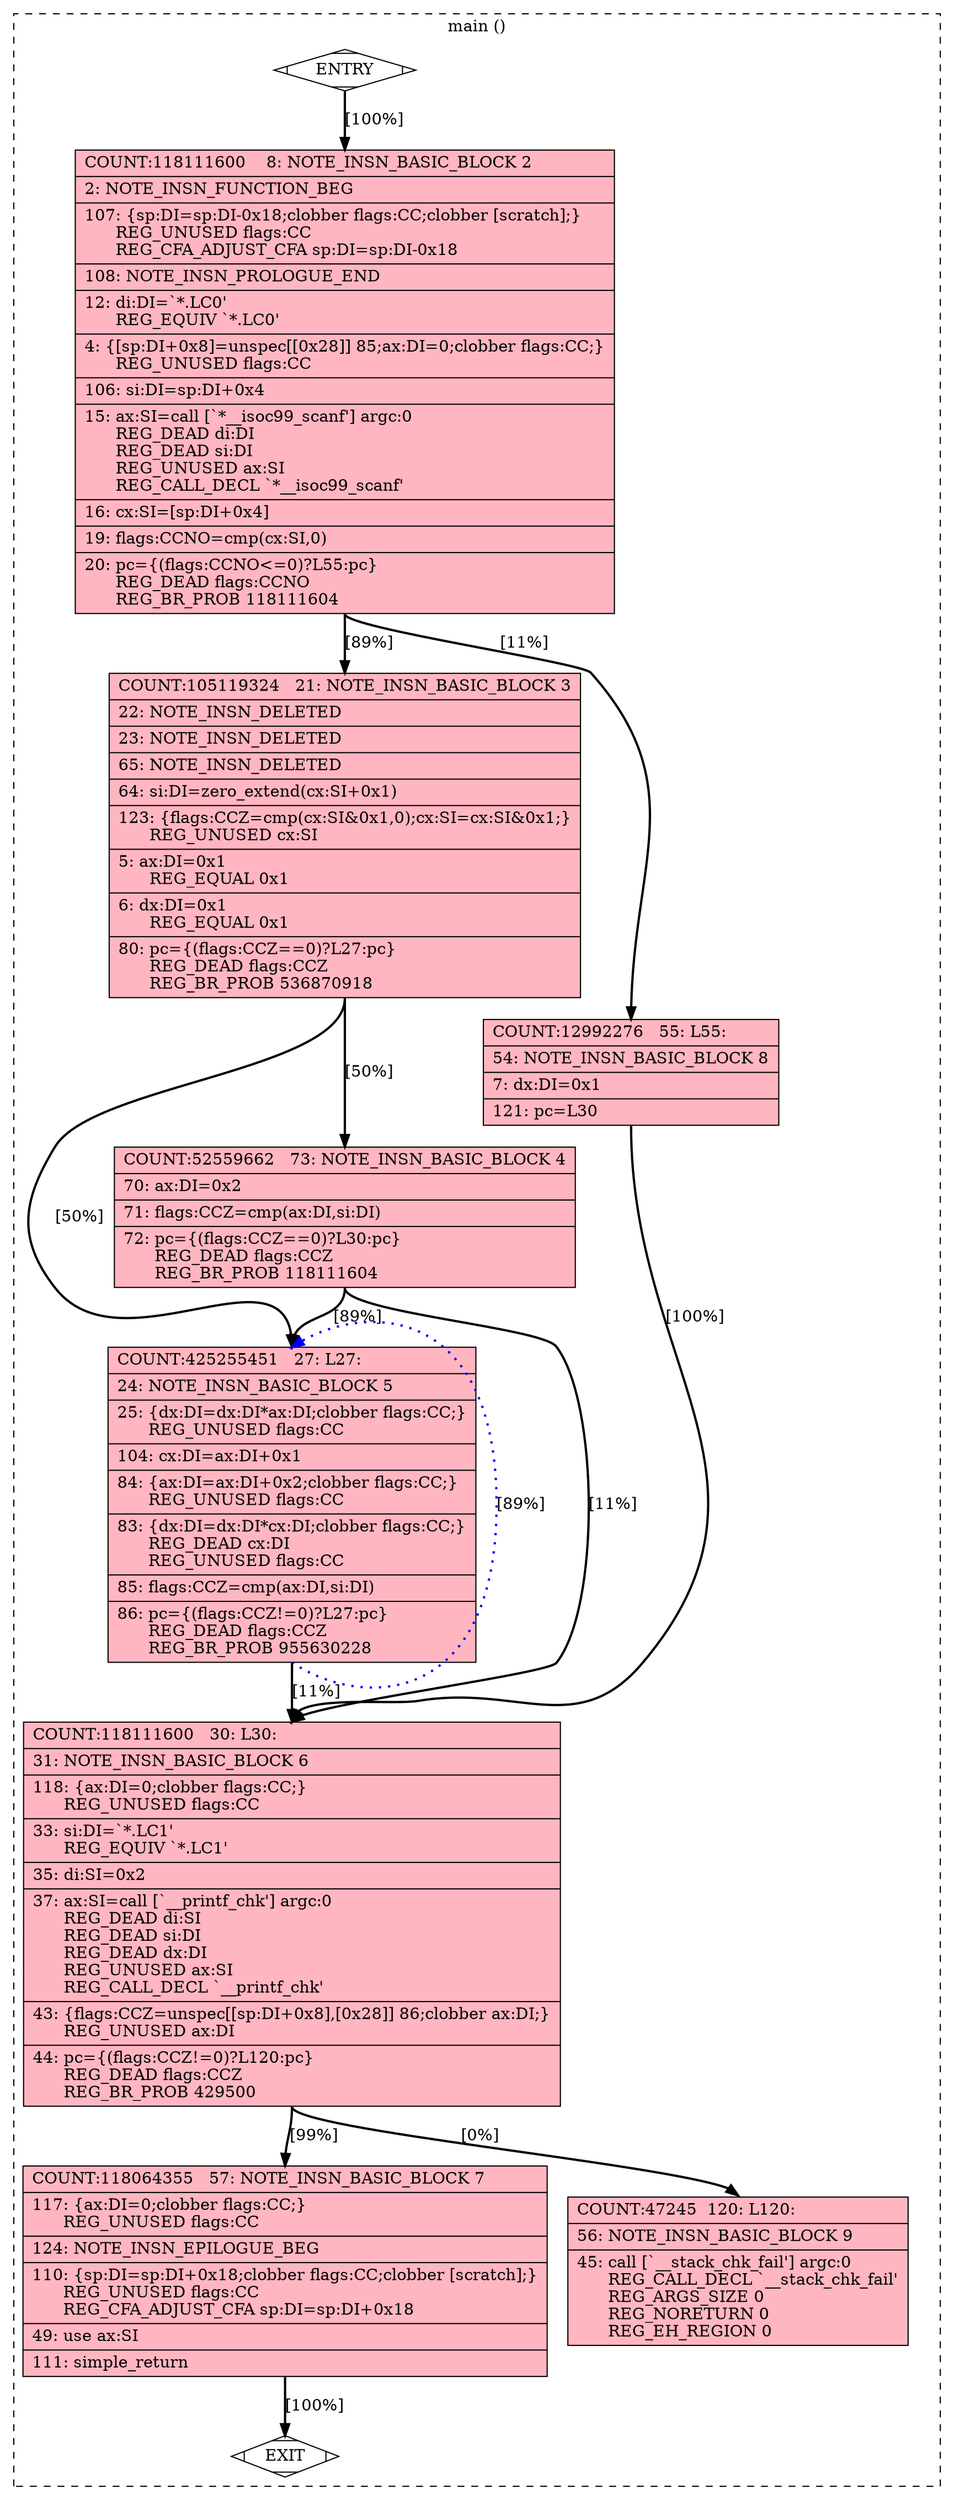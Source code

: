 digraph "main.c.324r.sched2" {
overlap=false;
subgraph "cluster_main" {
	style="dashed";
	color="black";
	label="main ()";
	fn_23_basic_block_0 [shape=Mdiamond,style=filled,fillcolor=white,label="ENTRY"];

	fn_23_basic_block_2 [shape=record,style=filled,fillcolor=lightpink,label="{COUNT:118111600\ \ \ \ 8:\ NOTE_INSN_BASIC_BLOCK\ 2\l\
|\ \ \ \ 2:\ NOTE_INSN_FUNCTION_BEG\l\
|\ \ 107:\ \{sp:DI=sp:DI-0x18;clobber\ flags:CC;clobber\ [scratch];\}\l\
\ \ \ \ \ \ REG_UNUSED\ flags:CC\l\
\ \ \ \ \ \ REG_CFA_ADJUST_CFA\ sp:DI=sp:DI-0x18\l\
|\ \ 108:\ NOTE_INSN_PROLOGUE_END\l\
|\ \ \ 12:\ di:DI=`*.LC0'\l\
\ \ \ \ \ \ REG_EQUIV\ `*.LC0'\l\
|\ \ \ \ 4:\ \{[sp:DI+0x8]=unspec[[0x28]]\ 85;ax:DI=0;clobber\ flags:CC;\}\l\
\ \ \ \ \ \ REG_UNUSED\ flags:CC\l\
|\ \ 106:\ si:DI=sp:DI+0x4\l\
|\ \ \ 15:\ ax:SI=call\ [`*__isoc99_scanf']\ argc:0\l\
\ \ \ \ \ \ REG_DEAD\ di:DI\l\
\ \ \ \ \ \ REG_DEAD\ si:DI\l\
\ \ \ \ \ \ REG_UNUSED\ ax:SI\l\
\ \ \ \ \ \ REG_CALL_DECL\ `*__isoc99_scanf'\l\
|\ \ \ 16:\ cx:SI=[sp:DI+0x4]\l\
|\ \ \ 19:\ flags:CCNO=cmp(cx:SI,0)\l\
|\ \ \ 20:\ pc=\{(flags:CCNO\<=0)?L55:pc\}\l\
\ \ \ \ \ \ REG_DEAD\ flags:CCNO\l\
\ \ \ \ \ \ REG_BR_PROB\ 118111604\l\
}"];

	fn_23_basic_block_8 [shape=record,style=filled,fillcolor=lightpink,label="{COUNT:12992276\ \ \ 55:\ L55:\l\
|\ \ \ 54:\ NOTE_INSN_BASIC_BLOCK\ 8\l\
|\ \ \ \ 7:\ dx:DI=0x1\l\
|\ \ 121:\ pc=L30\l\
}"];

	fn_23_basic_block_3 [shape=record,style=filled,fillcolor=lightpink,label="{COUNT:105119324\ \ \ 21:\ NOTE_INSN_BASIC_BLOCK\ 3\l\
|\ \ \ 22:\ NOTE_INSN_DELETED\l\
|\ \ \ 23:\ NOTE_INSN_DELETED\l\
|\ \ \ 65:\ NOTE_INSN_DELETED\l\
|\ \ \ 64:\ si:DI=zero_extend(cx:SI+0x1)\l\
|\ \ 123:\ \{flags:CCZ=cmp(cx:SI&0x1,0);cx:SI=cx:SI&0x1;\}\l\
\ \ \ \ \ \ REG_UNUSED\ cx:SI\l\
|\ \ \ \ 5:\ ax:DI=0x1\l\
\ \ \ \ \ \ REG_EQUAL\ 0x1\l\
|\ \ \ \ 6:\ dx:DI=0x1\l\
\ \ \ \ \ \ REG_EQUAL\ 0x1\l\
|\ \ \ 80:\ pc=\{(flags:CCZ==0)?L27:pc\}\l\
\ \ \ \ \ \ REG_DEAD\ flags:CCZ\l\
\ \ \ \ \ \ REG_BR_PROB\ 536870918\l\
}"];

	fn_23_basic_block_4 [shape=record,style=filled,fillcolor=lightpink,label="{COUNT:52559662\ \ \ 73:\ NOTE_INSN_BASIC_BLOCK\ 4\l\
|\ \ \ 70:\ ax:DI=0x2\l\
|\ \ \ 71:\ flags:CCZ=cmp(ax:DI,si:DI)\l\
|\ \ \ 72:\ pc=\{(flags:CCZ==0)?L30:pc\}\l\
\ \ \ \ \ \ REG_DEAD\ flags:CCZ\l\
\ \ \ \ \ \ REG_BR_PROB\ 118111604\l\
}"];

	fn_23_basic_block_5 [shape=record,style=filled,fillcolor=lightpink,label="{COUNT:425255451\ \ \ 27:\ L27:\l\
|\ \ \ 24:\ NOTE_INSN_BASIC_BLOCK\ 5\l\
|\ \ \ 25:\ \{dx:DI=dx:DI*ax:DI;clobber\ flags:CC;\}\l\
\ \ \ \ \ \ REG_UNUSED\ flags:CC\l\
|\ \ 104:\ cx:DI=ax:DI+0x1\l\
|\ \ \ 84:\ \{ax:DI=ax:DI+0x2;clobber\ flags:CC;\}\l\
\ \ \ \ \ \ REG_UNUSED\ flags:CC\l\
|\ \ \ 83:\ \{dx:DI=dx:DI*cx:DI;clobber\ flags:CC;\}\l\
\ \ \ \ \ \ REG_DEAD\ cx:DI\l\
\ \ \ \ \ \ REG_UNUSED\ flags:CC\l\
|\ \ \ 85:\ flags:CCZ=cmp(ax:DI,si:DI)\l\
|\ \ \ 86:\ pc=\{(flags:CCZ!=0)?L27:pc\}\l\
\ \ \ \ \ \ REG_DEAD\ flags:CCZ\l\
\ \ \ \ \ \ REG_BR_PROB\ 955630228\l\
}"];

	fn_23_basic_block_6 [shape=record,style=filled,fillcolor=lightpink,label="{COUNT:118111600\ \ \ 30:\ L30:\l\
|\ \ \ 31:\ NOTE_INSN_BASIC_BLOCK\ 6\l\
|\ \ 118:\ \{ax:DI=0;clobber\ flags:CC;\}\l\
\ \ \ \ \ \ REG_UNUSED\ flags:CC\l\
|\ \ \ 33:\ si:DI=`*.LC1'\l\
\ \ \ \ \ \ REG_EQUIV\ `*.LC1'\l\
|\ \ \ 35:\ di:SI=0x2\l\
|\ \ \ 37:\ ax:SI=call\ [`__printf_chk']\ argc:0\l\
\ \ \ \ \ \ REG_DEAD\ di:SI\l\
\ \ \ \ \ \ REG_DEAD\ si:DI\l\
\ \ \ \ \ \ REG_DEAD\ dx:DI\l\
\ \ \ \ \ \ REG_UNUSED\ ax:SI\l\
\ \ \ \ \ \ REG_CALL_DECL\ `__printf_chk'\l\
|\ \ \ 43:\ \{flags:CCZ=unspec[[sp:DI+0x8],[0x28]]\ 86;clobber\ ax:DI;\}\l\
\ \ \ \ \ \ REG_UNUSED\ ax:DI\l\
|\ \ \ 44:\ pc=\{(flags:CCZ!=0)?L120:pc\}\l\
\ \ \ \ \ \ REG_DEAD\ flags:CCZ\l\
\ \ \ \ \ \ REG_BR_PROB\ 429500\l\
}"];

	fn_23_basic_block_9 [shape=record,style=filled,fillcolor=lightpink,label="{COUNT:47245\ \ 120:\ L120:\l\
|\ \ \ 56:\ NOTE_INSN_BASIC_BLOCK\ 9\l\
|\ \ \ 45:\ call\ [`__stack_chk_fail']\ argc:0\l\
\ \ \ \ \ \ REG_CALL_DECL\ `__stack_chk_fail'\l\
\ \ \ \ \ \ REG_ARGS_SIZE\ 0\l\
\ \ \ \ \ \ REG_NORETURN\ 0\l\
\ \ \ \ \ \ REG_EH_REGION\ 0\l\
}"];

	fn_23_basic_block_7 [shape=record,style=filled,fillcolor=lightpink,label="{COUNT:118064355\ \ \ 57:\ NOTE_INSN_BASIC_BLOCK\ 7\l\
|\ \ 117:\ \{ax:DI=0;clobber\ flags:CC;\}\l\
\ \ \ \ \ \ REG_UNUSED\ flags:CC\l\
|\ \ 124:\ NOTE_INSN_EPILOGUE_BEG\l\
|\ \ 110:\ \{sp:DI=sp:DI+0x18;clobber\ flags:CC;clobber\ [scratch];\}\l\
\ \ \ \ \ \ REG_UNUSED\ flags:CC\l\
\ \ \ \ \ \ REG_CFA_ADJUST_CFA\ sp:DI=sp:DI+0x18\l\
|\ \ \ 49:\ use\ ax:SI\l\
|\ \ 111:\ simple_return\l\
}"];

	fn_23_basic_block_1 [shape=Mdiamond,style=filled,fillcolor=white,label="EXIT"];

	fn_23_basic_block_0:s -> fn_23_basic_block_2:n [style="solid,bold",color=black,weight=100,constraint=true,label="[100%]"];
	fn_23_basic_block_2:s -> fn_23_basic_block_3:n [style="solid,bold",color=black,weight=100,constraint=true,label="[89%]"];
	fn_23_basic_block_2:s -> fn_23_basic_block_8:n [style="solid,bold",color=black,weight=10,constraint=true,label="[11%]"];
	fn_23_basic_block_3:s -> fn_23_basic_block_4:n [style="solid,bold",color=black,weight=100,constraint=true,label="[50%]"];
	fn_23_basic_block_3:s -> fn_23_basic_block_5:n [style="solid,bold",color=black,weight=10,constraint=true,label="[50%]"];
	fn_23_basic_block_4:s -> fn_23_basic_block_5:n [style="solid,bold",color=black,weight=100,constraint=true,label="[89%]"];
	fn_23_basic_block_4:s -> fn_23_basic_block_6:n [style="solid,bold",color=black,weight=10,constraint=true,label="[11%]"];
	fn_23_basic_block_5:s -> fn_23_basic_block_5:n [style="dotted,bold",color=blue,weight=10,constraint=false,label="[89%]"];
	fn_23_basic_block_5:s -> fn_23_basic_block_6:n [style="solid,bold",color=black,weight=100,constraint=true,label="[11%]"];
	fn_23_basic_block_6:s -> fn_23_basic_block_7:n [style="solid,bold",color=black,weight=100,constraint=true,label="[99%]"];
	fn_23_basic_block_6:s -> fn_23_basic_block_9:n [style="solid,bold",color=black,weight=10,constraint=true,label="[0%]"];
	fn_23_basic_block_7:s -> fn_23_basic_block_1:n [style="solid,bold",color=black,weight=10,constraint=true,label="[100%]"];
	fn_23_basic_block_8:s -> fn_23_basic_block_6:n [style="solid,bold",color=black,weight=10,constraint=true,label="[100%]"];
	fn_23_basic_block_0:s -> fn_23_basic_block_1:n [style="invis",constraint=true];
}
}
